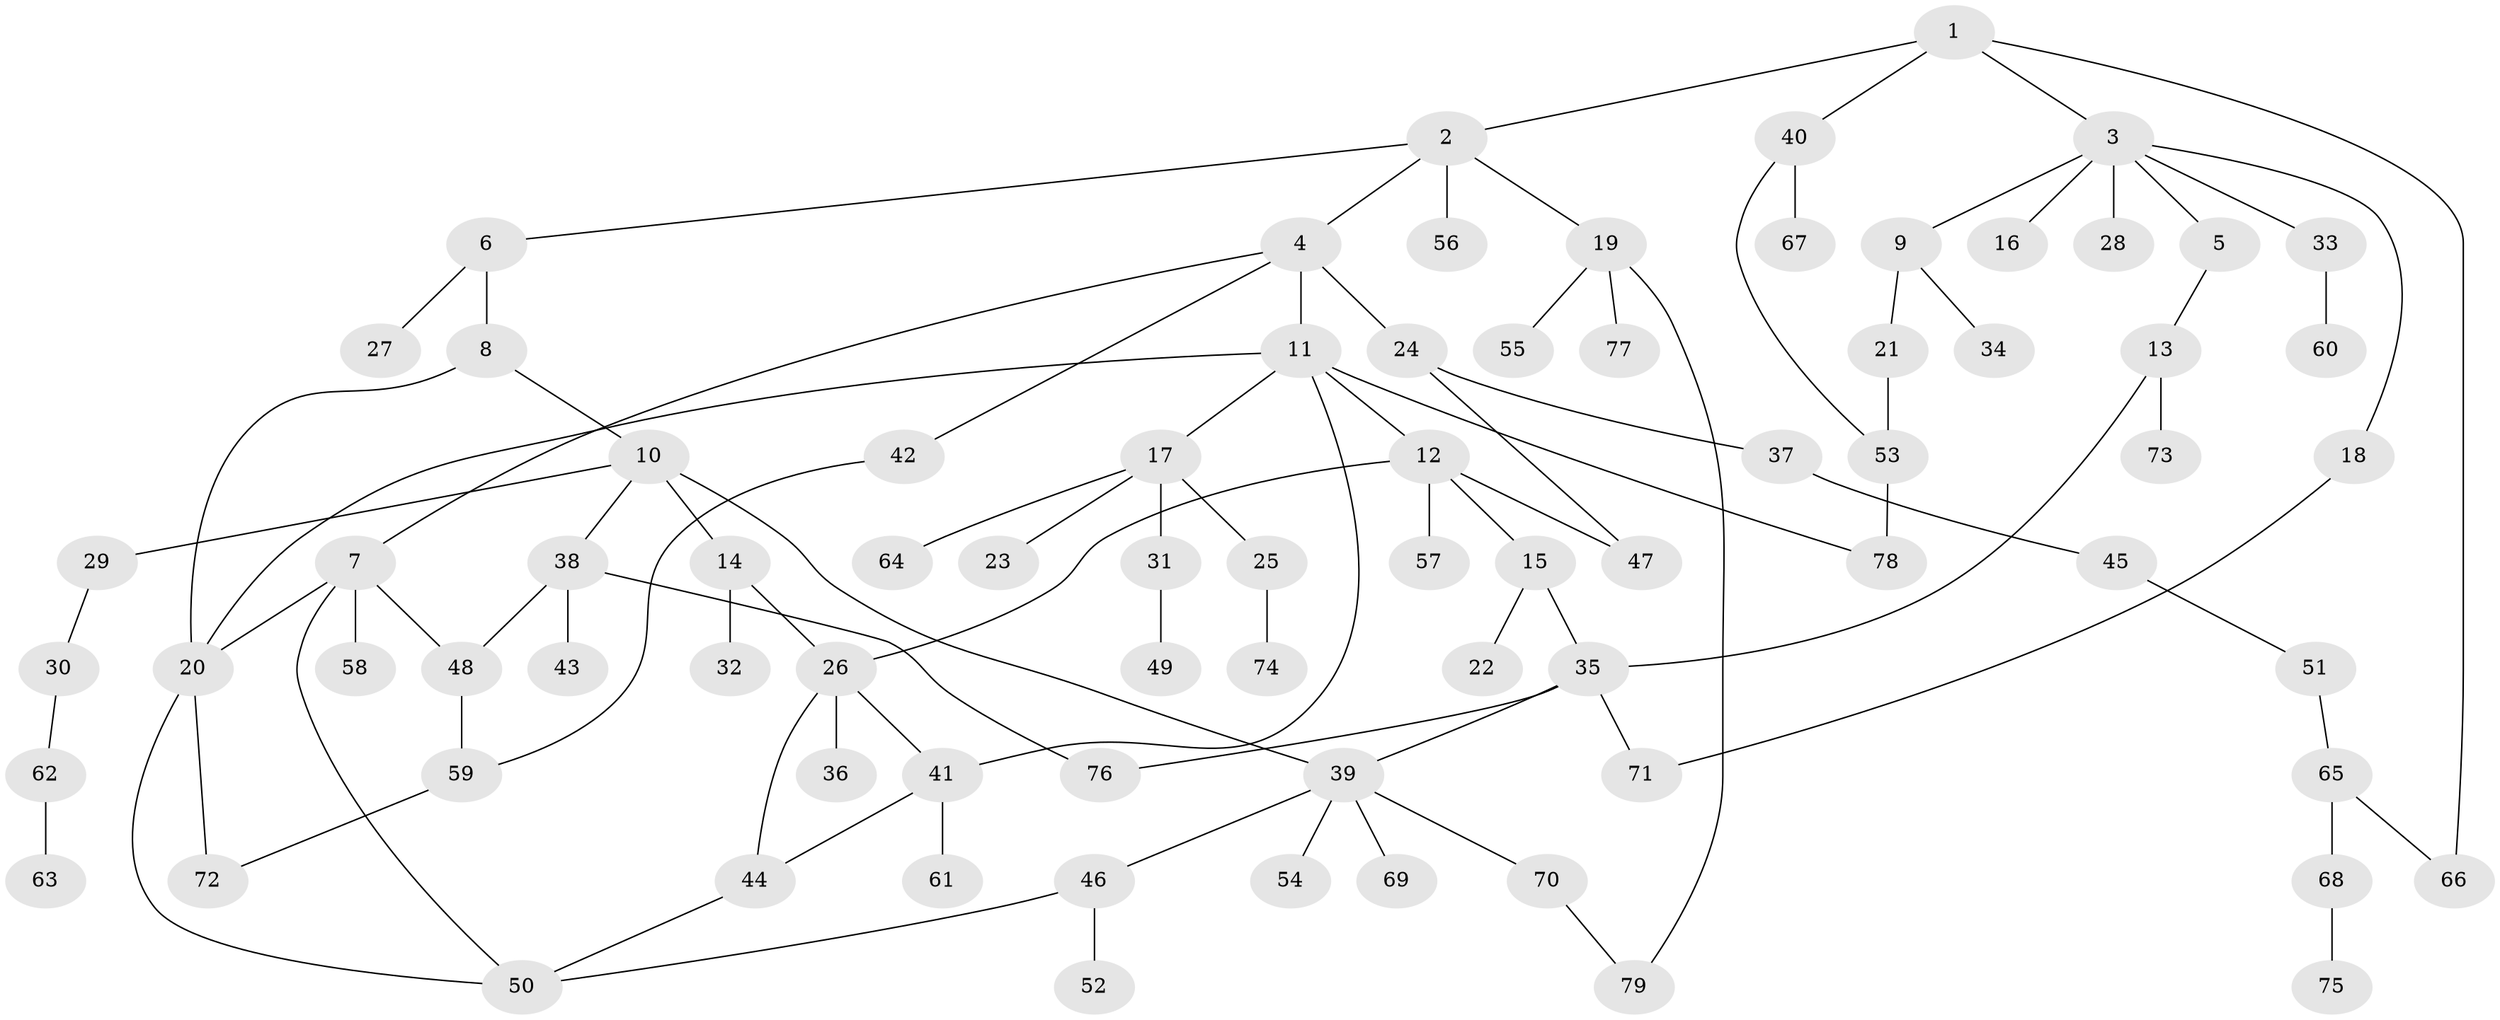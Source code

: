 // Generated by graph-tools (version 1.1) at 2025/34/03/09/25 02:34:10]
// undirected, 79 vertices, 98 edges
graph export_dot {
graph [start="1"]
  node [color=gray90,style=filled];
  1;
  2;
  3;
  4;
  5;
  6;
  7;
  8;
  9;
  10;
  11;
  12;
  13;
  14;
  15;
  16;
  17;
  18;
  19;
  20;
  21;
  22;
  23;
  24;
  25;
  26;
  27;
  28;
  29;
  30;
  31;
  32;
  33;
  34;
  35;
  36;
  37;
  38;
  39;
  40;
  41;
  42;
  43;
  44;
  45;
  46;
  47;
  48;
  49;
  50;
  51;
  52;
  53;
  54;
  55;
  56;
  57;
  58;
  59;
  60;
  61;
  62;
  63;
  64;
  65;
  66;
  67;
  68;
  69;
  70;
  71;
  72;
  73;
  74;
  75;
  76;
  77;
  78;
  79;
  1 -- 2;
  1 -- 3;
  1 -- 40;
  1 -- 66;
  2 -- 4;
  2 -- 6;
  2 -- 19;
  2 -- 56;
  3 -- 5;
  3 -- 9;
  3 -- 16;
  3 -- 18;
  3 -- 28;
  3 -- 33;
  4 -- 7;
  4 -- 11;
  4 -- 24;
  4 -- 42;
  5 -- 13;
  6 -- 8;
  6 -- 27;
  7 -- 58;
  7 -- 50;
  7 -- 20;
  7 -- 48;
  8 -- 10;
  8 -- 20;
  9 -- 21;
  9 -- 34;
  10 -- 14;
  10 -- 29;
  10 -- 38;
  10 -- 39;
  11 -- 12;
  11 -- 17;
  11 -- 41;
  11 -- 20;
  11 -- 78;
  12 -- 15;
  12 -- 26;
  12 -- 47;
  12 -- 57;
  13 -- 35;
  13 -- 73;
  14 -- 32;
  14 -- 26;
  15 -- 22;
  15 -- 35;
  17 -- 23;
  17 -- 25;
  17 -- 31;
  17 -- 64;
  18 -- 71;
  19 -- 55;
  19 -- 77;
  19 -- 79;
  20 -- 50;
  20 -- 72;
  21 -- 53;
  24 -- 37;
  24 -- 47;
  25 -- 74;
  26 -- 36;
  26 -- 44;
  26 -- 41;
  29 -- 30;
  30 -- 62;
  31 -- 49;
  33 -- 60;
  35 -- 39;
  35 -- 71;
  35 -- 76;
  37 -- 45;
  38 -- 43;
  38 -- 48;
  38 -- 76;
  39 -- 46;
  39 -- 54;
  39 -- 69;
  39 -- 70;
  40 -- 53;
  40 -- 67;
  41 -- 61;
  41 -- 44;
  42 -- 59;
  44 -- 50;
  45 -- 51;
  46 -- 52;
  46 -- 50;
  48 -- 59;
  51 -- 65;
  53 -- 78;
  59 -- 72;
  62 -- 63;
  65 -- 68;
  65 -- 66;
  68 -- 75;
  70 -- 79;
}
